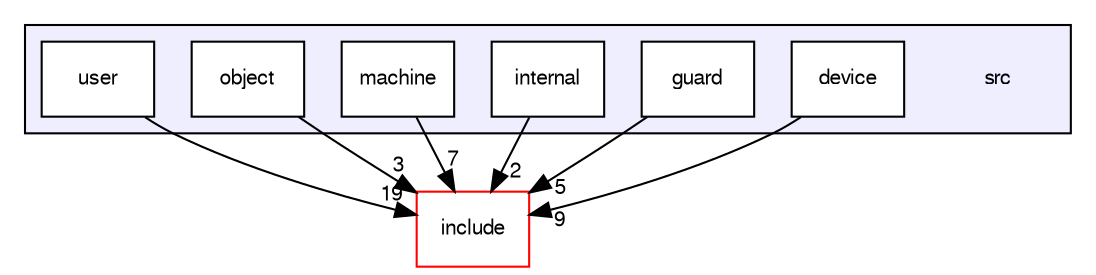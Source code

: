 digraph "src/" {
  bgcolor=transparent;
  compound=true
  node [ fontsize="10", fontname="FreeSans"];
  edge [ labelfontsize="10", labelfontname="FreeSans"];
  subgraph clusterdir_68267d1309a1af8e8297ef4c3efbcdba {
    graph [ bgcolor="#eeeeff", pencolor="black", label="" URL="dir_68267d1309a1af8e8297ef4c3efbcdba.html"];
    dir_68267d1309a1af8e8297ef4c3efbcdba [shape=plaintext label="src"];
    dir_16dc92632bab467dc50b01bd02b3341a [shape=box label="device" color="black" fillcolor="white" style="filled" URL="dir_16dc92632bab467dc50b01bd02b3341a.html"];
    dir_8bda6b7147e495d6eac9170e373b5613 [shape=box label="guard" color="black" fillcolor="white" style="filled" URL="dir_8bda6b7147e495d6eac9170e373b5613.html"];
    dir_3756d50f4003bc63fa3fe49460f9c79d [shape=box label="internal" color="black" fillcolor="white" style="filled" URL="dir_3756d50f4003bc63fa3fe49460f9c79d.html"];
    dir_06b062a9f15ff3f22ddc9473dee1a1a4 [shape=box label="machine" color="black" fillcolor="white" style="filled" URL="dir_06b062a9f15ff3f22ddc9473dee1a1a4.html"];
    dir_bb043af75e54e1af3032f67529bb720c [shape=box label="object" color="black" fillcolor="white" style="filled" URL="dir_bb043af75e54e1af3032f67529bb720c.html"];
    dir_8b0164eb0fb74115683f9812cb2f78f0 [shape=box label="user" color="black" fillcolor="white" style="filled" URL="dir_8b0164eb0fb74115683f9812cb2f78f0.html"];
  }
  dir_d44c64559bbebec7f509842c48db8b23 [shape=box label="include" color="red" URL="dir_d44c64559bbebec7f509842c48db8b23.html"];
  dir_bb043af75e54e1af3032f67529bb720c->dir_d44c64559bbebec7f509842c48db8b23 [headlabel="3", labeldistance=1.5 headhref="dir_000012_000000.html"];
  dir_8b0164eb0fb74115683f9812cb2f78f0->dir_d44c64559bbebec7f509842c48db8b23 [headlabel="19", labeldistance=1.5 headhref="dir_000013_000000.html"];
  dir_06b062a9f15ff3f22ddc9473dee1a1a4->dir_d44c64559bbebec7f509842c48db8b23 [headlabel="7", labeldistance=1.5 headhref="dir_000011_000000.html"];
  dir_3756d50f4003bc63fa3fe49460f9c79d->dir_d44c64559bbebec7f509842c48db8b23 [headlabel="2", labeldistance=1.5 headhref="dir_000010_000000.html"];
  dir_16dc92632bab467dc50b01bd02b3341a->dir_d44c64559bbebec7f509842c48db8b23 [headlabel="9", labeldistance=1.5 headhref="dir_000008_000000.html"];
  dir_8bda6b7147e495d6eac9170e373b5613->dir_d44c64559bbebec7f509842c48db8b23 [headlabel="5", labeldistance=1.5 headhref="dir_000009_000000.html"];
}

